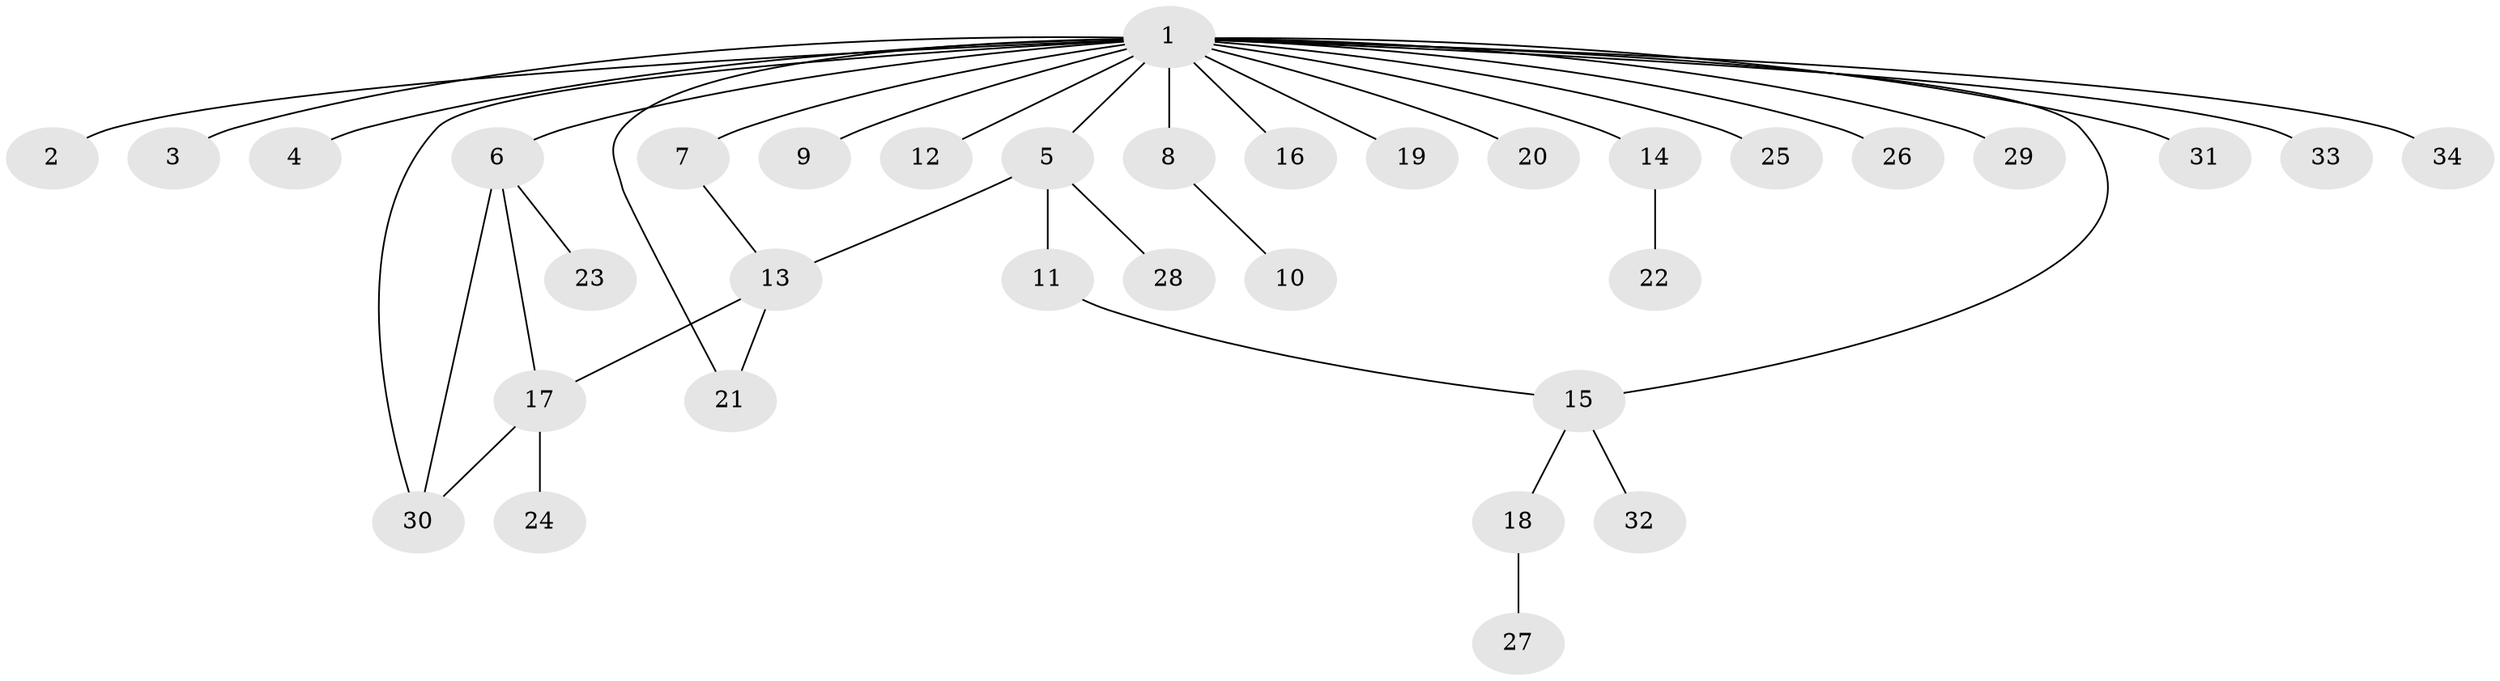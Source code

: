 // original degree distribution, {26: 0.014925373134328358, 1: 0.582089552238806, 12: 0.014925373134328358, 3: 0.11940298507462686, 2: 0.208955223880597, 5: 0.029850746268656716, 7: 0.014925373134328358, 4: 0.014925373134328358}
// Generated by graph-tools (version 1.1) at 2025/35/03/09/25 02:35:36]
// undirected, 34 vertices, 39 edges
graph export_dot {
graph [start="1"]
  node [color=gray90,style=filled];
  1;
  2;
  3;
  4;
  5;
  6;
  7;
  8;
  9;
  10;
  11;
  12;
  13;
  14;
  15;
  16;
  17;
  18;
  19;
  20;
  21;
  22;
  23;
  24;
  25;
  26;
  27;
  28;
  29;
  30;
  31;
  32;
  33;
  34;
  1 -- 2 [weight=1.0];
  1 -- 3 [weight=1.0];
  1 -- 4 [weight=1.0];
  1 -- 5 [weight=1.0];
  1 -- 6 [weight=2.0];
  1 -- 7 [weight=1.0];
  1 -- 8 [weight=1.0];
  1 -- 9 [weight=1.0];
  1 -- 12 [weight=1.0];
  1 -- 14 [weight=1.0];
  1 -- 15 [weight=1.0];
  1 -- 16 [weight=1.0];
  1 -- 19 [weight=1.0];
  1 -- 20 [weight=1.0];
  1 -- 21 [weight=1.0];
  1 -- 25 [weight=1.0];
  1 -- 26 [weight=1.0];
  1 -- 29 [weight=1.0];
  1 -- 30 [weight=1.0];
  1 -- 31 [weight=1.0];
  1 -- 33 [weight=1.0];
  1 -- 34 [weight=1.0];
  5 -- 11 [weight=7.0];
  5 -- 13 [weight=1.0];
  5 -- 28 [weight=1.0];
  6 -- 17 [weight=1.0];
  6 -- 23 [weight=1.0];
  6 -- 30 [weight=1.0];
  7 -- 13 [weight=1.0];
  8 -- 10 [weight=1.0];
  11 -- 15 [weight=1.0];
  13 -- 17 [weight=1.0];
  13 -- 21 [weight=1.0];
  14 -- 22 [weight=3.0];
  15 -- 18 [weight=1.0];
  15 -- 32 [weight=1.0];
  17 -- 24 [weight=2.0];
  17 -- 30 [weight=1.0];
  18 -- 27 [weight=1.0];
}
